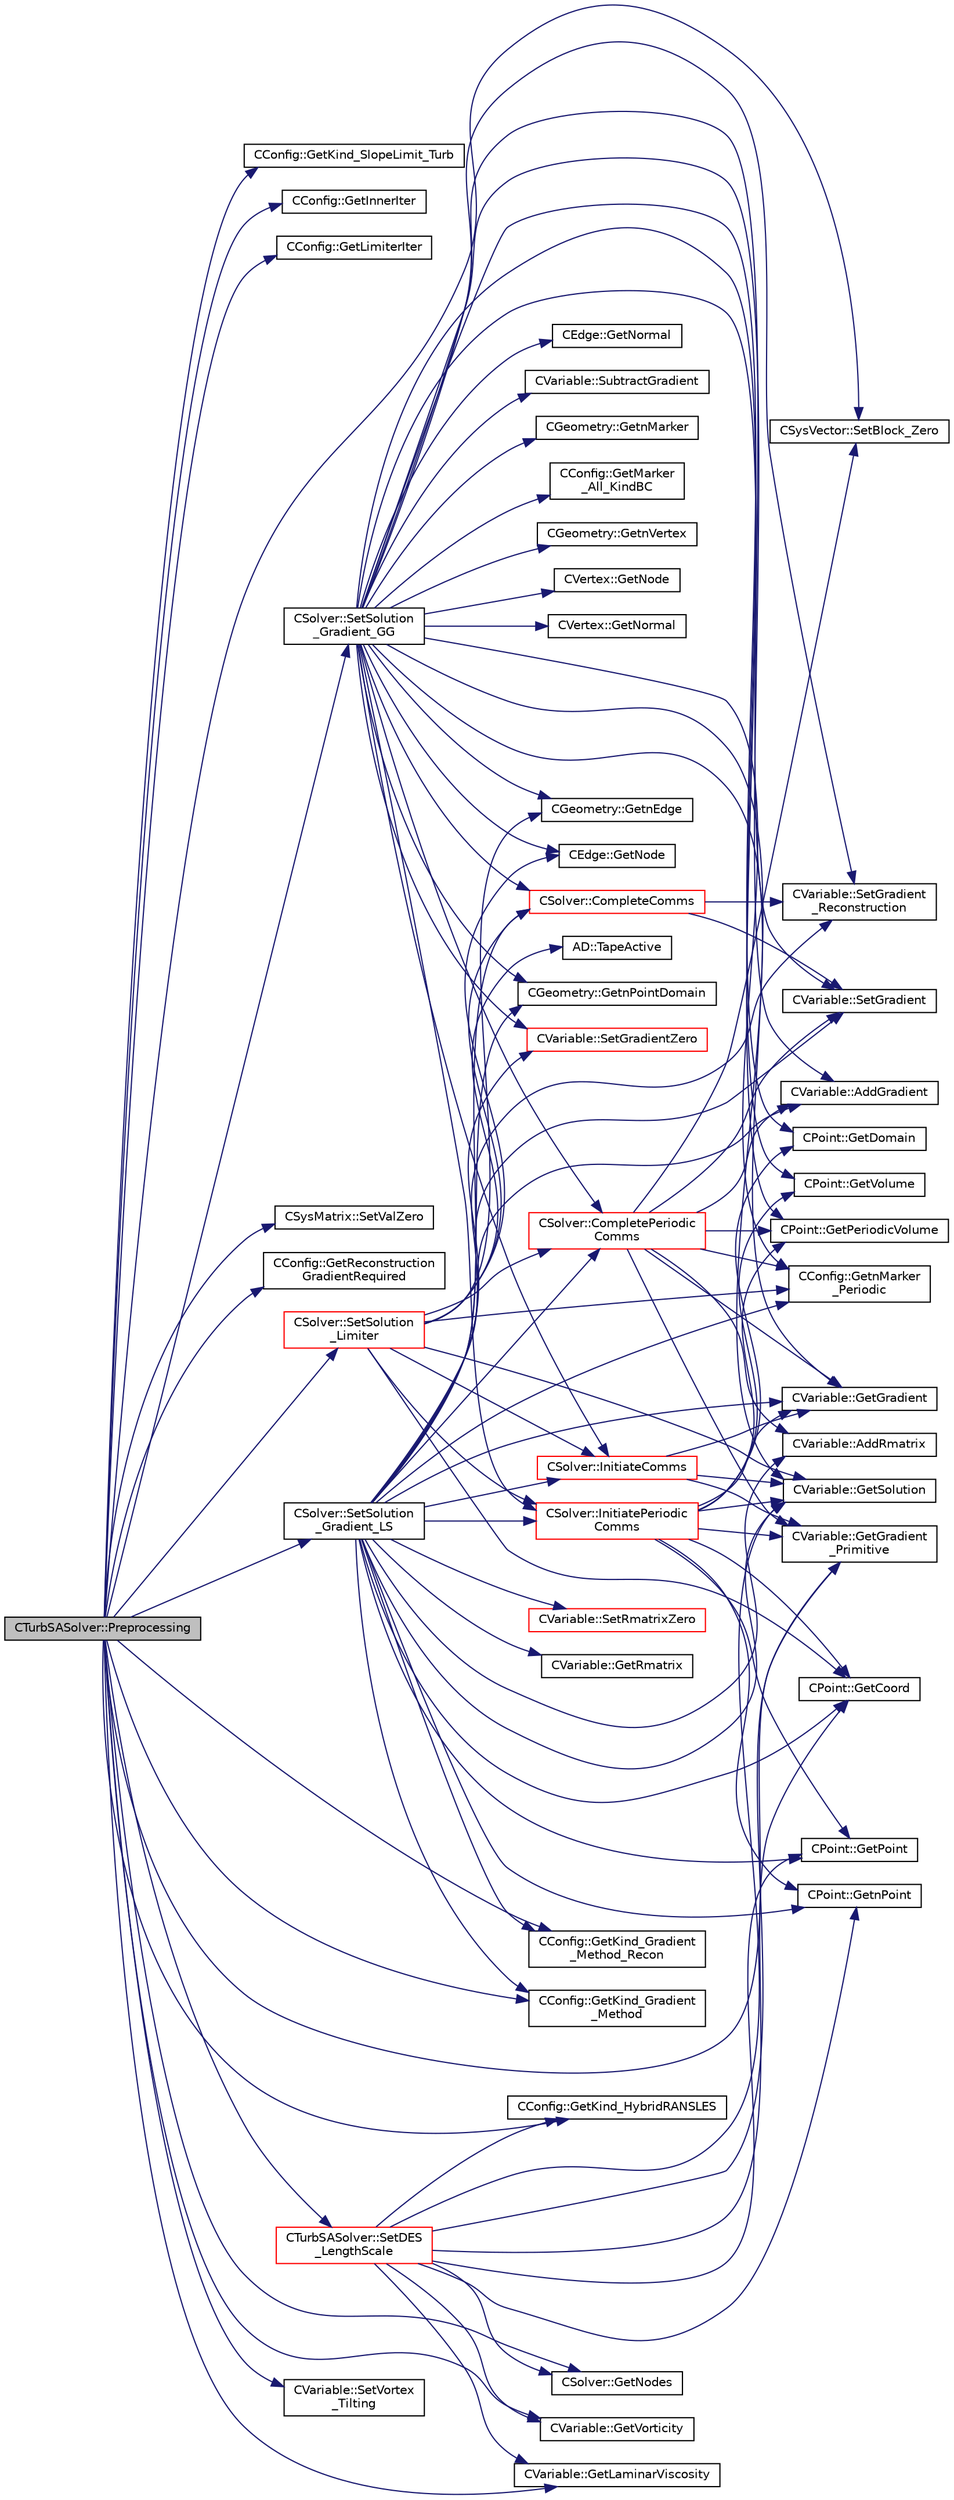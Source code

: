 digraph "CTurbSASolver::Preprocessing"
{
  edge [fontname="Helvetica",fontsize="10",labelfontname="Helvetica",labelfontsize="10"];
  node [fontname="Helvetica",fontsize="10",shape=record];
  rankdir="LR";
  Node381 [label="CTurbSASolver::Preprocessing",height=0.2,width=0.4,color="black", fillcolor="grey75", style="filled", fontcolor="black"];
  Node381 -> Node382 [color="midnightblue",fontsize="10",style="solid",fontname="Helvetica"];
  Node382 [label="CConfig::GetKind_SlopeLimit_Turb",height=0.2,width=0.4,color="black", fillcolor="white", style="filled",URL="$class_c_config.html#adb6cca30109a0f88831a803bc1f7415b",tooltip="Get the method for limiting the spatial gradients. "];
  Node381 -> Node383 [color="midnightblue",fontsize="10",style="solid",fontname="Helvetica"];
  Node383 [label="CConfig::GetInnerIter",height=0.2,width=0.4,color="black", fillcolor="white", style="filled",URL="$class_c_config.html#afb04e3794a1a3cef3c5897f31f2efd2d",tooltip="Get the current FSI iteration number. "];
  Node381 -> Node384 [color="midnightblue",fontsize="10",style="solid",fontname="Helvetica"];
  Node384 [label="CConfig::GetLimiterIter",height=0.2,width=0.4,color="black", fillcolor="white", style="filled",URL="$class_c_config.html#a36a9da14758e14606b2e39fbc7ac0a99",tooltip="Freeze the value of the limiter after a number of iterations. "];
  Node381 -> Node385 [color="midnightblue",fontsize="10",style="solid",fontname="Helvetica"];
  Node385 [label="CConfig::GetKind_HybridRANSLES",height=0.2,width=0.4,color="black", fillcolor="white", style="filled",URL="$class_c_config.html#a2dae056d1f8e3385d25e6fbc251f0100",tooltip="Get the Kind of Hybrid RANS/LES. "];
  Node381 -> Node386 [color="midnightblue",fontsize="10",style="solid",fontname="Helvetica"];
  Node386 [label="CSysVector::SetBlock_Zero",height=0.2,width=0.4,color="black", fillcolor="white", style="filled",URL="$class_c_sys_vector.html#a9dedcec16bd6d95575de5b99e7a07e78",tooltip="Set the residual to zero. "];
  Node381 -> Node387 [color="midnightblue",fontsize="10",style="solid",fontname="Helvetica"];
  Node387 [label="CSysMatrix::SetValZero",height=0.2,width=0.4,color="black", fillcolor="white", style="filled",URL="$class_c_sys_matrix.html#a8f974ad2e089dccfc99ea21a4ef5a819",tooltip="Sets to zero all the entries of the sparse matrix. "];
  Node381 -> Node388 [color="midnightblue",fontsize="10",style="solid",fontname="Helvetica"];
  Node388 [label="CConfig::GetReconstruction\lGradientRequired",height=0.2,width=0.4,color="black", fillcolor="white", style="filled",URL="$class_c_config.html#a6f035f69eedad52f835efb73dccd3dfd",tooltip="Get flag for whether a second gradient calculation is required for upwind reconstruction alone..."];
  Node381 -> Node389 [color="midnightblue",fontsize="10",style="solid",fontname="Helvetica"];
  Node389 [label="CConfig::GetKind_Gradient\l_Method_Recon",height=0.2,width=0.4,color="black", fillcolor="white", style="filled",URL="$class_c_config.html#aca57a120515be840559558806f30c07b",tooltip="Get the kind of method for computation of spatial gradients used for upwind reconstruction. "];
  Node381 -> Node390 [color="midnightblue",fontsize="10",style="solid",fontname="Helvetica"];
  Node390 [label="CSolver::SetSolution\l_Gradient_GG",height=0.2,width=0.4,color="black", fillcolor="white", style="filled",URL="$class_c_solver.html#aac4d5e5f3ff20e7e37d55fa5e4ed3647",tooltip="Compute the Green-Gauss gradient of the solution. "];
  Node390 -> Node391 [color="midnightblue",fontsize="10",style="solid",fontname="Helvetica"];
  Node391 [label="CVariable::SetGradientZero",height=0.2,width=0.4,color="red", fillcolor="white", style="filled",URL="$class_c_variable.html#af7d94f7433dd53467991e11f3aeaeb96",tooltip="Set to zero the gradient of the solution. "];
  Node390 -> Node393 [color="midnightblue",fontsize="10",style="solid",fontname="Helvetica"];
  Node393 [label="CGeometry::GetnEdge",height=0.2,width=0.4,color="black", fillcolor="white", style="filled",URL="$class_c_geometry.html#a7d6e1e1d1e46da8f55ecbe1a9380530a",tooltip="Get number of edges. "];
  Node390 -> Node394 [color="midnightblue",fontsize="10",style="solid",fontname="Helvetica"];
  Node394 [label="CEdge::GetNode",height=0.2,width=0.4,color="black", fillcolor="white", style="filled",URL="$class_c_edge.html#aee33b61d646e3fe59a4e23284ab1bf33",tooltip="Get the nodes of the edge. "];
  Node390 -> Node395 [color="midnightblue",fontsize="10",style="solid",fontname="Helvetica"];
  Node395 [label="CVariable::GetSolution",height=0.2,width=0.4,color="black", fillcolor="white", style="filled",URL="$class_c_variable.html#a261483e39c23c1de7cb9aea7e917c121",tooltip="Get the solution. "];
  Node390 -> Node396 [color="midnightblue",fontsize="10",style="solid",fontname="Helvetica"];
  Node396 [label="CEdge::GetNormal",height=0.2,width=0.4,color="black", fillcolor="white", style="filled",URL="$class_c_edge.html#ada210a6f0643f444e7e491fc4ed9e662",tooltip="Copy the the normal vector of a face. "];
  Node390 -> Node397 [color="midnightblue",fontsize="10",style="solid",fontname="Helvetica"];
  Node397 [label="CPoint::GetDomain",height=0.2,width=0.4,color="black", fillcolor="white", style="filled",URL="$class_c_point.html#a1d7e22a60d4cfef356af1cba2bab3e55",tooltip="For parallel computation, its indicates if a point must be computed or not. "];
  Node390 -> Node398 [color="midnightblue",fontsize="10",style="solid",fontname="Helvetica"];
  Node398 [label="CVariable::AddGradient",height=0.2,width=0.4,color="black", fillcolor="white", style="filled",URL="$class_c_variable.html#ab3f899ee0f7b110cdd17d84dc880552a",tooltip="Add value to the solution gradient. "];
  Node390 -> Node399 [color="midnightblue",fontsize="10",style="solid",fontname="Helvetica"];
  Node399 [label="CVariable::SubtractGradient",height=0.2,width=0.4,color="black", fillcolor="white", style="filled",URL="$class_c_variable.html#a5a91f9f34e1f0fc9f4e65933e114ec22",tooltip="Subtract value to the solution gradient. "];
  Node390 -> Node400 [color="midnightblue",fontsize="10",style="solid",fontname="Helvetica"];
  Node400 [label="CGeometry::GetnMarker",height=0.2,width=0.4,color="black", fillcolor="white", style="filled",URL="$class_c_geometry.html#a3c899d1370312702c189a8ee95a63ef7",tooltip="Get number of markers. "];
  Node390 -> Node401 [color="midnightblue",fontsize="10",style="solid",fontname="Helvetica"];
  Node401 [label="CConfig::GetMarker\l_All_KindBC",height=0.2,width=0.4,color="black", fillcolor="white", style="filled",URL="$class_c_config.html#a57d43acc1457d2d27095ce006218862e",tooltip="Get the kind of boundary for each marker. "];
  Node390 -> Node402 [color="midnightblue",fontsize="10",style="solid",fontname="Helvetica"];
  Node402 [label="CGeometry::GetnVertex",height=0.2,width=0.4,color="black", fillcolor="white", style="filled",URL="$class_c_geometry.html#a55427e474834af1941e13750b17975be",tooltip="Get number of vertices. "];
  Node390 -> Node403 [color="midnightblue",fontsize="10",style="solid",fontname="Helvetica"];
  Node403 [label="CVertex::GetNode",height=0.2,width=0.4,color="black", fillcolor="white", style="filled",URL="$class_c_vertex.html#a95c513bf927464157ed96b6c79779a1f",tooltip="Get the node of the vertex. "];
  Node390 -> Node404 [color="midnightblue",fontsize="10",style="solid",fontname="Helvetica"];
  Node404 [label="CVertex::GetNormal",height=0.2,width=0.4,color="black", fillcolor="white", style="filled",URL="$class_c_vertex.html#a0d289163c6f3384822fcb9ae86fc1c39",tooltip="Copy the the normal vector of a face. "];
  Node390 -> Node405 [color="midnightblue",fontsize="10",style="solid",fontname="Helvetica"];
  Node405 [label="CConfig::GetnMarker\l_Periodic",height=0.2,width=0.4,color="black", fillcolor="white", style="filled",URL="$class_c_config.html#acb987cc89f9d201ece1b664c2a2a594d",tooltip="Get the total number of periodic markers. "];
  Node390 -> Node406 [color="midnightblue",fontsize="10",style="solid",fontname="Helvetica"];
  Node406 [label="CSolver::InitiatePeriodic\lComms",height=0.2,width=0.4,color="red", fillcolor="white", style="filled",URL="$class_c_solver.html#aab8e1cac165d11ef85d9dd5588b3ea03",tooltip="Routine to load a solver quantity into the data structures for MPI periodic communication and to laun..."];
  Node406 -> Node416 [color="midnightblue",fontsize="10",style="solid",fontname="Helvetica"];
  Node416 [label="CPoint::GetVolume",height=0.2,width=0.4,color="black", fillcolor="white", style="filled",URL="$class_c_point.html#a3c526a15e767c7de9cf163800aa581e5",tooltip="Get area or volume of the control volume. "];
  Node406 -> Node417 [color="midnightblue",fontsize="10",style="solid",fontname="Helvetica"];
  Node417 [label="CPoint::GetPeriodicVolume",height=0.2,width=0.4,color="black", fillcolor="white", style="filled",URL="$class_c_point.html#a2d3f78f1d6fc4783b1d8a0bd10100b38",tooltip="Get the missing component of area or volume for a control volume on a periodic marker. "];
  Node406 -> Node418 [color="midnightblue",fontsize="10",style="solid",fontname="Helvetica"];
  Node418 [label="CPoint::GetnPoint",height=0.2,width=0.4,color="black", fillcolor="white", style="filled",URL="$class_c_point.html#adbb78f3c01711ed0349897f845e3f2d8",tooltip="Get the number of points that compose the control volume. "];
  Node406 -> Node419 [color="midnightblue",fontsize="10",style="solid",fontname="Helvetica"];
  Node419 [label="CPoint::GetPoint",height=0.2,width=0.4,color="black", fillcolor="white", style="filled",URL="$class_c_point.html#aab08fdab4e59c01d822afca5335a86af",tooltip="Get all the points that compose the control volume. "];
  Node406 -> Node395 [color="midnightblue",fontsize="10",style="solid",fontname="Helvetica"];
  Node406 -> Node397 [color="midnightblue",fontsize="10",style="solid",fontname="Helvetica"];
  Node406 -> Node429 [color="midnightblue",fontsize="10",style="solid",fontname="Helvetica"];
  Node429 [label="CVariable::GetGradient",height=0.2,width=0.4,color="black", fillcolor="white", style="filled",URL="$class_c_variable.html#a7b58da4a928d622e7c2d4b4db047769d",tooltip="Get the value of the solution gradient. "];
  Node406 -> Node430 [color="midnightblue",fontsize="10",style="solid",fontname="Helvetica"];
  Node430 [label="CVariable::GetGradient\l_Primitive",height=0.2,width=0.4,color="black", fillcolor="white", style="filled",URL="$class_c_variable.html#a8b7f4e020a837b1fe639e8d875f964d5",tooltip="A virtual member. "];
  Node406 -> Node431 [color="midnightblue",fontsize="10",style="solid",fontname="Helvetica"];
  Node431 [label="CPoint::GetCoord",height=0.2,width=0.4,color="black", fillcolor="white", style="filled",URL="$class_c_point.html#a95fe081d22e96e190cb3edcbf0d6525f",tooltip="Get the coordinates dor the control volume. "];
  Node390 -> Node439 [color="midnightblue",fontsize="10",style="solid",fontname="Helvetica"];
  Node439 [label="CSolver::CompletePeriodic\lComms",height=0.2,width=0.4,color="red", fillcolor="white", style="filled",URL="$class_c_solver.html#a7e77df2076057995213de49d4ca2e7c7",tooltip="Routine to complete the set of non-blocking periodic communications launched by InitiatePeriodicComms..."];
  Node439 -> Node405 [color="midnightblue",fontsize="10",style="solid",fontname="Helvetica"];
  Node439 -> Node417 [color="midnightblue",fontsize="10",style="solid",fontname="Helvetica"];
  Node439 -> Node386 [color="midnightblue",fontsize="10",style="solid",fontname="Helvetica"];
  Node439 -> Node452 [color="midnightblue",fontsize="10",style="solid",fontname="Helvetica"];
  Node452 [label="CVariable::SetGradient",height=0.2,width=0.4,color="black", fillcolor="white", style="filled",URL="$class_c_variable.html#ac8c7b0cf3048fa7610597fe9660bc325",tooltip="Set the gradient of the solution. "];
  Node439 -> Node429 [color="midnightblue",fontsize="10",style="solid",fontname="Helvetica"];
  Node439 -> Node430 [color="midnightblue",fontsize="10",style="solid",fontname="Helvetica"];
  Node439 -> Node454 [color="midnightblue",fontsize="10",style="solid",fontname="Helvetica"];
  Node454 [label="CVariable::AddRmatrix",height=0.2,width=0.4,color="black", fillcolor="white", style="filled",URL="$class_c_variable.html#ad20c6c9494cc08a50403cea1a4b65795",tooltip="Add value to the Rmatrix for least squares gradient calculations. "];
  Node439 -> Node398 [color="midnightblue",fontsize="10",style="solid",fontname="Helvetica"];
  Node390 -> Node460 [color="midnightblue",fontsize="10",style="solid",fontname="Helvetica"];
  Node460 [label="CGeometry::GetnPointDomain",height=0.2,width=0.4,color="black", fillcolor="white", style="filled",URL="$class_c_geometry.html#a4fc7de3bff7b6f8c35717016d6f8fcb2",tooltip="Get number of real points (that belong to the domain). "];
  Node390 -> Node416 [color="midnightblue",fontsize="10",style="solid",fontname="Helvetica"];
  Node390 -> Node417 [color="midnightblue",fontsize="10",style="solid",fontname="Helvetica"];
  Node390 -> Node429 [color="midnightblue",fontsize="10",style="solid",fontname="Helvetica"];
  Node390 -> Node461 [color="midnightblue",fontsize="10",style="solid",fontname="Helvetica"];
  Node461 [label="CVariable::SetGradient\l_Reconstruction",height=0.2,width=0.4,color="black", fillcolor="white", style="filled",URL="$class_c_variable.html#a028a17ae05aea6ae047a4a24cf595e5c",tooltip="Set the value of the primitive gradient for MUSCL reconstruction. "];
  Node390 -> Node452 [color="midnightblue",fontsize="10",style="solid",fontname="Helvetica"];
  Node390 -> Node462 [color="midnightblue",fontsize="10",style="solid",fontname="Helvetica"];
  Node462 [label="CSolver::InitiateComms",height=0.2,width=0.4,color="red", fillcolor="white", style="filled",URL="$class_c_solver.html#a68ef94bc50683bd1f1d750b4a8cb7351",tooltip="Routine to load a solver quantity into the data structures for MPI point-to-point communication and t..."];
  Node462 -> Node395 [color="midnightblue",fontsize="10",style="solid",fontname="Helvetica"];
  Node462 -> Node429 [color="midnightblue",fontsize="10",style="solid",fontname="Helvetica"];
  Node462 -> Node430 [color="midnightblue",fontsize="10",style="solid",fontname="Helvetica"];
  Node390 -> Node482 [color="midnightblue",fontsize="10",style="solid",fontname="Helvetica"];
  Node482 [label="CSolver::CompleteComms",height=0.2,width=0.4,color="red", fillcolor="white", style="filled",URL="$class_c_solver.html#a8d3046ad54e177f0705a2bff99c1cf16",tooltip="Routine to complete the set of non-blocking communications launched by InitiateComms() and unpacking ..."];
  Node482 -> Node452 [color="midnightblue",fontsize="10",style="solid",fontname="Helvetica"];
  Node482 -> Node461 [color="midnightblue",fontsize="10",style="solid",fontname="Helvetica"];
  Node381 -> Node498 [color="midnightblue",fontsize="10",style="solid",fontname="Helvetica"];
  Node498 [label="CSolver::SetSolution\l_Gradient_LS",height=0.2,width=0.4,color="black", fillcolor="white", style="filled",URL="$class_c_solver.html#ac4d9cf9609d7bdb52e7f1dc9cc8b4c1f",tooltip="Compute the Least Squares gradient of the solution. "];
  Node498 -> Node389 [color="midnightblue",fontsize="10",style="solid",fontname="Helvetica"];
  Node498 -> Node499 [color="midnightblue",fontsize="10",style="solid",fontname="Helvetica"];
  Node499 [label="CConfig::GetKind_Gradient\l_Method",height=0.2,width=0.4,color="black", fillcolor="white", style="filled",URL="$class_c_config.html#afc99e16f4eb125197d3d900a038c020f",tooltip="Get the kind of method for computation of spatial gradients used for viscous and source terms..."];
  Node498 -> Node500 [color="midnightblue",fontsize="10",style="solid",fontname="Helvetica"];
  Node500 [label="CVariable::SetRmatrixZero",height=0.2,width=0.4,color="red", fillcolor="white", style="filled",URL="$class_c_variable.html#af3084cdba40c72e99f2d93683e9f0ab4",tooltip="Set to zero the Rmatrix for least squares gradient calculations. "];
  Node498 -> Node391 [color="midnightblue",fontsize="10",style="solid",fontname="Helvetica"];
  Node498 -> Node460 [color="midnightblue",fontsize="10",style="solid",fontname="Helvetica"];
  Node498 -> Node431 [color="midnightblue",fontsize="10",style="solid",fontname="Helvetica"];
  Node498 -> Node395 [color="midnightblue",fontsize="10",style="solid",fontname="Helvetica"];
  Node498 -> Node418 [color="midnightblue",fontsize="10",style="solid",fontname="Helvetica"];
  Node498 -> Node419 [color="midnightblue",fontsize="10",style="solid",fontname="Helvetica"];
  Node498 -> Node454 [color="midnightblue",fontsize="10",style="solid",fontname="Helvetica"];
  Node498 -> Node398 [color="midnightblue",fontsize="10",style="solid",fontname="Helvetica"];
  Node498 -> Node405 [color="midnightblue",fontsize="10",style="solid",fontname="Helvetica"];
  Node498 -> Node406 [color="midnightblue",fontsize="10",style="solid",fontname="Helvetica"];
  Node498 -> Node439 [color="midnightblue",fontsize="10",style="solid",fontname="Helvetica"];
  Node498 -> Node501 [color="midnightblue",fontsize="10",style="solid",fontname="Helvetica"];
  Node501 [label="CVariable::GetRmatrix",height=0.2,width=0.4,color="black", fillcolor="white", style="filled",URL="$class_c_variable.html#a3cb7309c324e7527b12d235e6bdaa327",tooltip="Get the value of the Rmatrix entry for least squares gradient calculations. "];
  Node498 -> Node429 [color="midnightblue",fontsize="10",style="solid",fontname="Helvetica"];
  Node498 -> Node461 [color="midnightblue",fontsize="10",style="solid",fontname="Helvetica"];
  Node498 -> Node452 [color="midnightblue",fontsize="10",style="solid",fontname="Helvetica"];
  Node498 -> Node462 [color="midnightblue",fontsize="10",style="solid",fontname="Helvetica"];
  Node498 -> Node482 [color="midnightblue",fontsize="10",style="solid",fontname="Helvetica"];
  Node381 -> Node499 [color="midnightblue",fontsize="10",style="solid",fontname="Helvetica"];
  Node381 -> Node502 [color="midnightblue",fontsize="10",style="solid",fontname="Helvetica"];
  Node502 [label="CSolver::SetSolution\l_Limiter",height=0.2,width=0.4,color="red", fillcolor="white", style="filled",URL="$class_c_solver.html#a641e9c59698ab9c7c2fb91107ad70d77",tooltip="Compute slope limiter. "];
  Node502 -> Node503 [color="midnightblue",fontsize="10",style="solid",fontname="Helvetica"];
  Node503 [label="AD::TapeActive",height=0.2,width=0.4,color="black", fillcolor="white", style="filled",URL="$namespace_a_d.html#ae36087cd7b6b57c78d7baf0357a19d10",tooltip="Check if the tape is active. "];
  Node502 -> Node393 [color="midnightblue",fontsize="10",style="solid",fontname="Helvetica"];
  Node502 -> Node394 [color="midnightblue",fontsize="10",style="solid",fontname="Helvetica"];
  Node502 -> Node395 [color="midnightblue",fontsize="10",style="solid",fontname="Helvetica"];
  Node502 -> Node405 [color="midnightblue",fontsize="10",style="solid",fontname="Helvetica"];
  Node502 -> Node406 [color="midnightblue",fontsize="10",style="solid",fontname="Helvetica"];
  Node502 -> Node439 [color="midnightblue",fontsize="10",style="solid",fontname="Helvetica"];
  Node502 -> Node431 [color="midnightblue",fontsize="10",style="solid",fontname="Helvetica"];
  Node502 -> Node462 [color="midnightblue",fontsize="10",style="solid",fontname="Helvetica"];
  Node502 -> Node482 [color="midnightblue",fontsize="10",style="solid",fontname="Helvetica"];
  Node381 -> Node522 [color="midnightblue",fontsize="10",style="solid",fontname="Helvetica"];
  Node522 [label="CSolver::GetNodes",height=0.2,width=0.4,color="black", fillcolor="white", style="filled",URL="$class_c_solver.html#af3198e52a2ea377bb765647b5e697197",tooltip="Allow outside access to the nodes of the solver, containing conservatives, primitives, etc. "];
  Node381 -> Node430 [color="midnightblue",fontsize="10",style="solid",fontname="Helvetica"];
  Node381 -> Node523 [color="midnightblue",fontsize="10",style="solid",fontname="Helvetica"];
  Node523 [label="CVariable::GetVorticity",height=0.2,width=0.4,color="black", fillcolor="white", style="filled",URL="$class_c_variable.html#a047fd769c6eae7a44a98f71319ef39ae",tooltip="A virtual member. "];
  Node381 -> Node524 [color="midnightblue",fontsize="10",style="solid",fontname="Helvetica"];
  Node524 [label="CVariable::GetLaminarViscosity",height=0.2,width=0.4,color="black", fillcolor="white", style="filled",URL="$class_c_variable.html#a0acbe55ca86de2c0205ae921193e9e95",tooltip="A virtual member. "];
  Node381 -> Node525 [color="midnightblue",fontsize="10",style="solid",fontname="Helvetica"];
  Node525 [label="CVariable::SetVortex\l_Tilting",height=0.2,width=0.4,color="black", fillcolor="white", style="filled",URL="$class_c_variable.html#ac2bbeabcd8e92cd46e97f59691e91773"];
  Node381 -> Node526 [color="midnightblue",fontsize="10",style="solid",fontname="Helvetica"];
  Node526 [label="CTurbSASolver::SetDES\l_LengthScale",height=0.2,width=0.4,color="red", fillcolor="white", style="filled",URL="$class_c_turb_s_a_solver.html#abd9b44db73a48a35caa4215dd105b193",tooltip="A virtual member. "];
  Node526 -> Node385 [color="midnightblue",fontsize="10",style="solid",fontname="Helvetica"];
  Node526 -> Node431 [color="midnightblue",fontsize="10",style="solid",fontname="Helvetica"];
  Node526 -> Node418 [color="midnightblue",fontsize="10",style="solid",fontname="Helvetica"];
  Node526 -> Node522 [color="midnightblue",fontsize="10",style="solid",fontname="Helvetica"];
  Node526 -> Node430 [color="midnightblue",fontsize="10",style="solid",fontname="Helvetica"];
  Node526 -> Node523 [color="midnightblue",fontsize="10",style="solid",fontname="Helvetica"];
  Node526 -> Node524 [color="midnightblue",fontsize="10",style="solid",fontname="Helvetica"];
  Node526 -> Node395 [color="midnightblue",fontsize="10",style="solid",fontname="Helvetica"];
  Node526 -> Node419 [color="midnightblue",fontsize="10",style="solid",fontname="Helvetica"];
}
